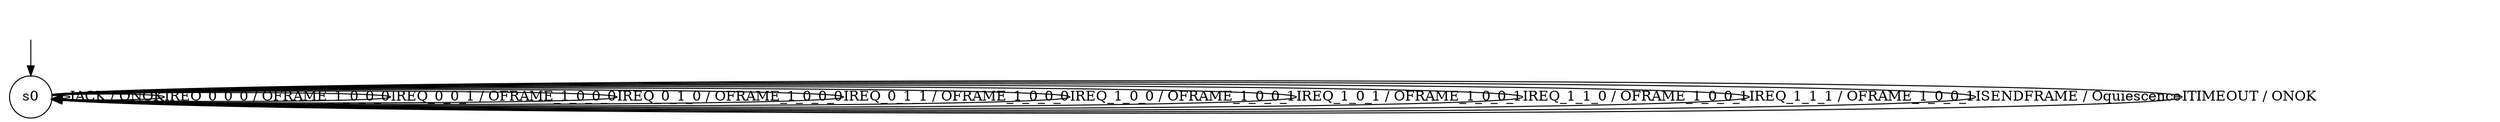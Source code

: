digraph g {
__start0 [label="" shape="none"];

	s0 [shape="circle" label="s0"];
	s0 -> s0 [label="IACK / ONOK"];
	s0 -> s0 [label="IREQ_0_0_0 / OFRAME_1_0_0_0"];
	s0 -> s0 [label="IREQ_0_0_1 / OFRAME_1_0_0_0"];
	s0 -> s0 [label="IREQ_0_1_0 / OFRAME_1_0_0_0"];
	s0 -> s0 [label="IREQ_0_1_1 / OFRAME_1_0_0_0"];
	s0 -> s0 [label="IREQ_1_0_0 / OFRAME_1_0_0_1"];
	s0 -> s0 [label="IREQ_1_0_1 / OFRAME_1_0_0_1"];
	s0 -> s0 [label="IREQ_1_1_0 / OFRAME_1_0_0_1"];
	s0 -> s0 [label="IREQ_1_1_1 / OFRAME_1_0_0_1"];
	s0 -> s0 [label="ISENDFRAME / Oquiescence"];
	s0 -> s0 [label="ITIMEOUT / ONOK"];

__start0 -> s0;
}
